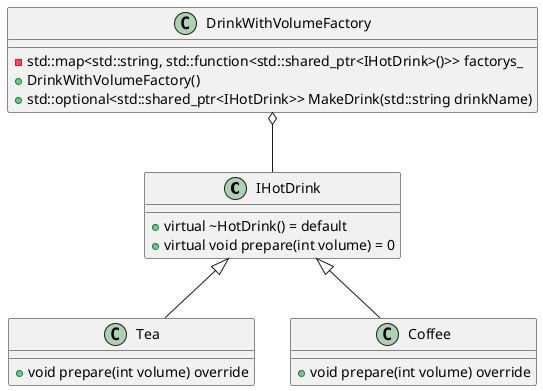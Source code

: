 @startuml

class IHotDrink{
    + virtual ~HotDrink() = default
    + virtual void prepare(int volume) = 0
}

class Tea{
    + void prepare(int volume) override
}

class Coffee{
    + void prepare(int volume) override
}

class DrinkWithVolumeFactory{
    - std::map<std::string, std::function<std::shared_ptr<IHotDrink>()>> factorys_
    + DrinkWithVolumeFactory()
    + std::optional<std::shared_ptr<IHotDrink>> MakeDrink(std::string drinkName)
}

IHotDrink <|--  Tea
IHotDrink <|--  Coffee

DrinkWithVolumeFactory o-- IHotDrink

@enduml